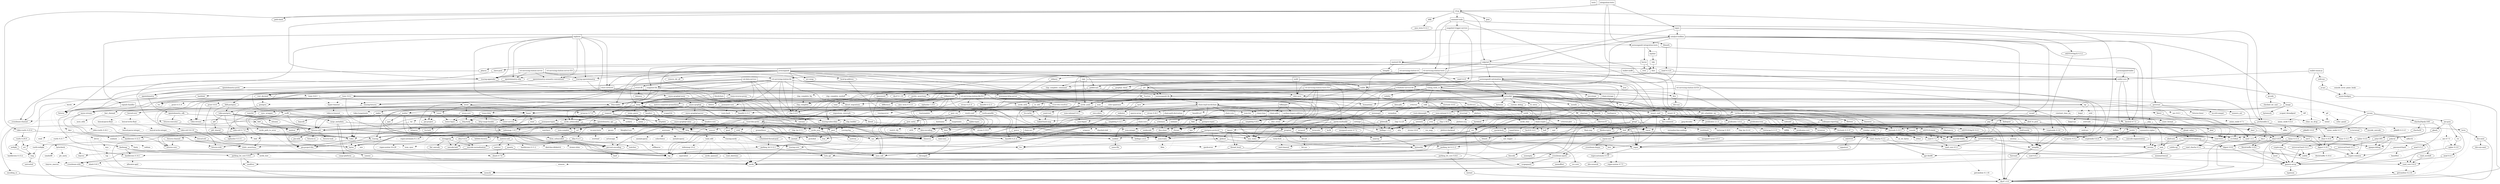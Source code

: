 digraph {
    0 [ label = "tests" shape = box]
    1 [ label = "catalyst-toolbox" shape = box]
    2 [ label = "chain-addr" shape = box]
    3 [ label = "chain-core" shape = box]
    4 [ label = "chain-ser" shape = box]
    5 [ label = "chain-crypto" shape = box]
    6 [ label = "typed-bytes" shape = box]
    7 [ label = "chain-impl-mockchain" shape = box]
    8 [ label = "cardano-legacy-address" shape = box]
    9 [ label = "chain-time" shape = box]
    10 [ label = "chain-vote" shape = box]
    11 [ label = "imhamt" shape = box]
    12 [ label = "sparse-array" shape = box]
    13 [ label = "chain-storage" shape = box]
    14 [ label = "jcli" shape = box]
    15 [ label = "jormungandr-lib" shape = box]
    16 [ label = "jormungandr-automation" shape = box]
    17 [ label = "jortestkit" shape = box]
    18 [ label = "jormungandr-integration-tests" shape = box]
    19 [ label = "hersir" shape = box]
    20 [ label = "thor" shape = box]
    21 [ label = "loki" shape = box]
    22 [ label = "mjolnir" shape = box]
    23 [ label = "snapshot-lib" shape = box]
    24 [ label = "symmetric-cipher" shape = box]
    25 [ label = "vit-servicing-station-lib" shape = box]
    26 [ label = "event-db" shape = box]
    27 [ label = "vit-servicing-station-tests" shape = box]
    28 [ label = "wallet" shape = box]
    29 [ label = "chain-path-derivation" shape = box]
    30 [ label = "hdkeygen" shape = box]
    31 [ label = "chain-network" shape = box]
    32 [ label = "jormungandrwallet" shape = box]
    33 [ label = "wallet-core" shape = box]
    34 [ label = "wallet-wasm-js" shape = box]
    35 [ label = "wallet-uniffi" shape = box]
    36 [ label = "jormungandr" shape = box]
    37 [ label = "explorer" shape = box]
    38 [ label = "settings" shape = box]
    39 [ label = "blockchain" shape = box]
    40 [ label = "vit-servicing-station-cli" shape = box]
    41 [ label = "vit-servicing-station-server" shape = box]
    42 [ label = "iapyx" shape = box]
    43 [ label = "valgrind" shape = box]
    44 [ label = "vitup" shape = box]
    45 [ label = "mainnet-lib" shape = box]
    46 [ label = "mainnet-tools" shape = box]
    47 [ label = "scheduler-service-lib" shape = box]
    48 [ label = "signals-handler" shape = box]
    49 [ label = "snapshot-trigger-service" shape = box]
    50 [ label = "voting_tools_rs" shape = box]
    51 [ label = "integration-tests" shape = box]
    52 [ label = "cat-data-service" shape = box]
    53 [ label = "audit" shape = box]
    54 [ label = "vit-servicing-station-cli-f10" shape = box]
    55 [ label = "vit-servicing-station-lib-f10" shape = box]
    56 [ label = "vit-servicing-station-server-f10" shape = box]
    57 [ label = "vit-servicing-station-tests-f10" shape = box]
    58 [ label = "sign" shape = box]
    59 [ label = "assert_fs" ]
    60 [ label = "bech32 0.8.1" ]
    61 [ label = "clap 4.4.6" ]
    62 [ label = "color-eyre" ]
    63 [ label = "csv" ]
    64 [ label = "fraction" ]
    65 [ label = "futures" ]
    66 [ label = "gag" ]
    67 [ label = "governor" ]
    68 [ label = "graphql_client" ]
    69 [ label = "hex" ]
    70 [ label = "image" ]
    71 [ label = "itertools 0.10.5" ]
    72 [ label = "once_cell" ]
    73 [ label = "qrcode" ]
    74 [ label = "quircs" ]
    75 [ label = "rand 0.8.5" ]
    76 [ label = "rand_chacha 0.3.1" ]
    77 [ label = "rayon" ]
    78 [ label = "regex" ]
    79 [ label = "reqwest" ]
    80 [ label = "rust_decimal" ]
    81 [ label = "serde" ]
    82 [ label = "serde_json" ]
    83 [ label = "serde_yaml" ]
    84 [ label = "sscanf" ]
    85 [ label = "thiserror" ]
    86 [ label = "time" ]
    87 [ label = "tokio" ]
    88 [ label = "tracing" ]
    89 [ label = "tracing-subscriber" ]
    90 [ label = "url" ]
    91 [ label = "cryptoxide 0.4.4" ]
    92 [ label = "proptest" ]
    93 [ label = "quickcheck" ]
    94 [ label = "curve25519-dalek-ng" ]
    95 [ label = "ed25519-bip32 0.4.1" ]
    96 [ label = "ed25519-dalek" ]
    97 [ label = "generic-array" ]
    98 [ label = "rand_core 0.6.4" ]
    99 [ label = "sha2 0.10.8" ]
    100 [ label = "lazy_static" ]
    101 [ label = "strum 0.24.1" ]
    102 [ label = "cbor_event" ]
    103 [ label = "base64 0.21.4" ]
    104 [ label = "const_format" ]
    105 [ label = "criterion" style = dashed]
    106 [ label = "data-pile" ]
    107 [ label = "sled" ]
    108 [ label = "tempfile" ]
    109 [ label = "base64 0.13.1" ]
    110 [ label = "bincode" ]
    111 [ label = "bytes" ]
    112 [ label = "clap_complete" ]
    113 [ label = "gtmpl" ]
    114 [ label = "rpassword" ]
    115 [ label = "http" ]
    116 [ label = "humantime" ]
    117 [ label = "parity-multiaddr" ]
    118 [ label = "serde_with" ]
    119 [ label = "assert_cmd" ]
    120 [ label = "bytesize" ]
    121 [ label = "custom_debug" ]
    122 [ label = "flate2" ]
    123 [ label = "fs_extra" ]
    124 [ label = "json" ]
    125 [ label = "keynesis" ]
    126 [ label = "log" ]
    127 [ label = "netstat2" ]
    128 [ label = "os_info" ]
    129 [ label = "poldercast" ]
    130 [ label = "predicates 2.1.5" ]
    131 [ label = "prost 0.9.0" ]
    132 [ label = "semver" ]
    133 [ label = "sysinfo" ]
    134 [ label = "tar" ]
    135 [ label = "tokio-stream" ]
    136 [ label = "tonic 0.6.2" ]
    137 [ label = "warp" ]
    138 [ label = "zip" ]
    139 [ label = "console" ]
    140 [ label = "dialoguer" ]
    141 [ label = "indicatif" ]
    142 [ label = "sha-1" ]
    143 [ label = "sha2 0.9.9" ]
    144 [ label = "bech32 0.7.3" ]
    145 [ label = "yaml-rust" ]
    146 [ label = "ctrlc" ]
    147 [ label = "slave-pool" ]
    148 [ label = "cocoon" ]
    149 [ label = "dirs" ]
    150 [ label = "serde_test" style = dashed]
    151 [ label = "zeroize" ]
    152 [ label = "diesel" ]
    153 [ label = "diesel_migrations" ]
    154 [ label = "dotenv" ]
    155 [ label = "http-zipkin" ]
    156 [ label = "notify" ]
    157 [ label = "r2d2" ]
    158 [ label = "simplelog 0.8.0" ]
    159 [ label = "tracing-futures" ]
    160 [ label = "bb8" ]
    161 [ label = "bb8-postgres" ]
    162 [ label = "chrono" ]
    163 [ label = "dotenvy" ]
    164 [ label = "tokio-postgres" ]
    165 [ label = "cfg-if 0.1.10" ]
    166 [ label = "dyn-clone" ]
    167 [ label = "fake" ]
    168 [ label = "hyper" ]
    169 [ label = "postgres" ]
    170 [ label = "pretty_assertions" ]
    171 [ label = "rand 0.7.3" ]
    172 [ label = "rand_core 0.5.1" ]
    173 [ label = "refinery" ]
    174 [ label = "hashlink" ]
    175 [ label = "http-body" ]
    176 [ label = "pin-project" ]
    177 [ label = "clear_on_drop" ]
    178 [ label = "console_error_panic_hook" style = dashed]
    179 [ label = "getrandom 0.2.10" ]
    180 [ label = "js-sys" ]
    181 [ label = "wasm-bindgen" ]
    182 [ label = "web-sys" ]
    183 [ label = "uniffi" ]
    184 [ label = "arc-swap" ]
    185 [ label = "jsonrpsee-core" ]
    186 [ label = "jsonrpsee-http-server" ]
    187 [ label = "linked-hash-map" ]
    188 [ label = "local-ip-address" ]
    189 [ label = "lru" ]
    190 [ label = "opentelemetry" ]
    191 [ label = "opentelemetry-otlp" ]
    192 [ label = "opentelemetry-semantic-conventions" ]
    193 [ label = "prometheus" style = dashed]
    194 [ label = "tokio-util 0.6.10" ]
    195 [ label = "tracing-appender" ]
    196 [ label = "tracing-opentelemetry" ]
    197 [ label = "trust-dns-resolver" ]
    198 [ label = "anyhow" ]
    199 [ label = "async-graphql" ]
    200 [ label = "async-graphql-warp" ]
    201 [ label = "futures-channel" ]
    202 [ label = "futures-util" ]
    203 [ label = "ed25519-bip32 0.3.2" ]
    204 [ label = "prettytable-rs" ]
    205 [ label = "warp-reverse-proxy" ]
    206 [ label = "diffy" ]
    207 [ label = "glob" ]
    208 [ label = "path-slash" ]
    209 [ label = "rustls 0.20.9" ]
    210 [ label = "rustls-pemfile" ]
    211 [ label = "tempdir" ]
    212 [ label = "tokio-rustls 0.23.4" ]
    213 [ label = "uuid 0.8.2" ]
    214 [ label = "walkdir" ]
    215 [ label = "cardano-serialization-lib" ]
    216 [ label = "pharos" ]
    217 [ label = "job_scheduler_ng" ]
    218 [ label = "num-traits" ]
    219 [ label = "uuid 1.4.1" ]
    220 [ label = "bytekind" ]
    221 [ label = "cddl" ]
    222 [ label = "ciborium" ]
    223 [ label = "dashmap" ]
    224 [ label = "microtype" ]
    225 [ label = "nonempty" ]
    226 [ label = "validity" ]
    227 [ label = "cfg-if 1.0.0" ]
    228 [ label = "libmath" ]
    229 [ label = "rand_chacha 0.2.2" ]
    230 [ label = "axum" ]
    231 [ label = "metrics" ]
    232 [ label = "metrics-exporter-prometheus" ]
    233 [ label = "tower-http" ]
    234 [ label = "clap_complete_command" ]
    235 [ label = "base64 0.12.3" ]
    236 [ label = "structopt" ]
    237 [ label = "itertools 0.9.0" ]
    238 [ label = "strum 0.21.0" ]
    239 [ label = "anstyle" ]
    240 [ label = "doc-comment" ]
    241 [ label = "globwalk" ]
    242 [ label = "predicates 3.0.4" ]
    243 [ label = "predicates-core" ]
    244 [ label = "predicates-tree" ]
    245 [ label = "clap_builder" ]
    246 [ label = "backtrace" ]
    247 [ label = "color-spantrace" style = dashed]
    248 [ label = "eyre" ]
    249 [ label = "indenter" ]
    250 [ label = "owo-colors" ]
    251 [ label = "tracing-error" style = dashed]
    252 [ label = "csv-core" ]
    253 [ label = "itoa" ]
    254 [ label = "ryu" ]
    255 [ label = "num" ]
    256 [ label = "futures-core" ]
    257 [ label = "futures-executor" ]
    258 [ label = "futures-io" ]
    259 [ label = "futures-sink" ]
    260 [ label = "futures-task" ]
    261 [ label = "filedescriptor" ]
    262 [ label = "futures-timer" style = dashed]
    263 [ label = "no-std-compat" ]
    264 [ label = "nonzero_ext" ]
    265 [ label = "parking_lot 0.12.1" ]
    266 [ label = "smallvec" ]
    267 [ label = "bytemuck" ]
    268 [ label = "byteorder" ]
    269 [ label = "color_quant" ]
    270 [ label = "gif" style = dashed]
    271 [ label = "jpeg-decoder" style = dashed]
    272 [ label = "num-iter" ]
    273 [ label = "num-rational 0.3.2" ]
    274 [ label = "png" style = dashed]
    275 [ label = "scoped_threadpool" style = dashed]
    276 [ label = "tiff" style = dashed]
    277 [ label = "either" ]
    278 [ label = "checked_int_cast" ]
    279 [ label = "ppv-lite86" ]
    280 [ label = "rayon-core" ]
    281 [ label = "aho-corasick" ]
    282 [ label = "memchr" ]
    283 [ label = "regex-automata 0.3.9" ]
    284 [ label = "regex-syntax 0.7.5" ]
    285 [ label = "serde_urlencoded" ]
    286 [ label = "tower-service" ]
    287 [ label = "arrayvec 0.7.4" ]
    288 [ label = "borsh" style = dashed]
    289 [ label = "rkyv" style = dashed]
    290 [ label = "indexmap 1.9.3" ]
    291 [ label = "deranged" ]
    292 [ label = "time-core" ]
    293 [ label = "mio" style = dashed]
    294 [ label = "num_cpus" style = dashed]
    295 [ label = "pin-project-lite" ]
    296 [ label = "tracing-core" ]
    297 [ label = "matchers" style = dashed]
    298 [ label = "nu-ansi-term" style = dashed]
    299 [ label = "sharded-slab" style = dashed]
    300 [ label = "thread_local" ]
    301 [ label = "tracing-log" style = dashed]
    302 [ label = "tracing-serde" style = dashed]
    303 [ label = "form_urlencoded" ]
    304 [ label = "idna 0.4.0" ]
    305 [ label = "percent-encoding" ]
    306 [ label = "bit-set" style = dashed]
    307 [ label = "bit-vec" style = dashed]
    308 [ label = "bitflags 2.4.0" ]
    309 [ label = "rand_xorshift" ]
    310 [ label = "rusty-fork" style = dashed]
    311 [ label = "unarray" ]
    312 [ label = "env_logger" style = dashed]
    313 [ label = "digest 0.9.0" ]
    314 [ label = "subtle-ng" ]
    315 [ label = "curve25519-dalek" ]
    316 [ label = "ed25519" ]
    317 [ label = "typenum" ]
    318 [ label = "digest 0.10.7" ]
    319 [ label = "atty" style = dashed]
    320 [ label = "cast" style = dashed]
    321 [ label = "clap 2.34.0" ]
    322 [ label = "criterion-plot" style = dashed]
    323 [ label = "oorandom" style = dashed]
    324 [ label = "plotters" style = dashed]
    325 [ label = "serde_cbor" style = dashed]
    326 [ label = "tinytemplate" style = dashed]
    327 [ label = "memmap2" ]
    328 [ label = "crc32fast" ]
    329 [ label = "crossbeam-epoch" ]
    330 [ label = "crossbeam-utils" ]
    331 [ label = "fxhash" ]
    332 [ label = "libc" ]
    333 [ label = "parking_lot 0.11.2" ]
    334 [ label = "fastrand" ]
    335 [ label = "gtmpl_value" ]
    336 [ label = "fnv" ]
    337 [ label = "arrayref" ]
    338 [ label = "bs58" ]
    339 [ label = "data-encoding" ]
    340 [ label = "multihash" ]
    341 [ label = "static_assertions" ]
    342 [ label = "unsigned-varint 0.7.2" ]
    343 [ label = "bstr" ]
    344 [ label = "wait-timeout" ]
    345 [ label = "miniz_oxide 0.7.1" style = dashed]
    346 [ label = "cryptoxide 0.3.6" ]
    347 [ label = "bitflags 1.3.2" ]
    348 [ label = "difflib" style = dashed]
    349 [ label = "float-cmp" style = dashed]
    350 [ label = "normalize-line-endings" style = dashed]
    351 [ label = "filetime" ]
    352 [ label = "tokio-util 0.7.9" ]
    353 [ label = "async-stream" ]
    354 [ label = "h2" style = dashed]
    355 [ label = "hyper-timeout" style = dashed]
    356 [ label = "tower" ]
    357 [ label = "tower-layer" ]
    358 [ label = "headers" ]
    359 [ label = "mime" ]
    360 [ label = "mime_guess" ]
    361 [ label = "multer" ]
    362 [ label = "scoped-tls" ]
    363 [ label = "tokio-rustls 0.24.1" style = dashed]
    364 [ label = "tokio-tungstenite" style = dashed]
    365 [ label = "aes 0.8.3" style = dashed]
    366 [ label = "bzip2" style = dashed]
    367 [ label = "constant_time_eq" style = dashed]
    368 [ label = "hmac 0.12.1" ]
    369 [ label = "pbkdf2 0.11.0" style = dashed]
    370 [ label = "sha1" ]
    371 [ label = "zstd" style = dashed]
    372 [ label = "unicode-width" ]
    373 [ label = "shell-words" ]
    374 [ label = "number_prefix" ]
    375 [ label = "block-buffer 0.9.0" ]
    376 [ label = "opaque-debug" ]
    377 [ label = "crossbeam-channel" ]
    378 [ label = "aes-gcm" ]
    379 [ label = "chacha20poly1305" ]
    380 [ label = "hmac 0.11.0" ]
    381 [ label = "pbkdf2 0.9.0" ]
    382 [ label = "dirs-sys" ]
    383 [ label = "libsqlite3-sys" style = dashed]
    384 [ label = "pq-sys" style = dashed]
    385 [ label = "migrations_internals" ]
    386 [ label = "zipkin" ]
    387 [ label = "scheduled-thread-pool" ]
    388 [ label = "termcolor" ]
    389 [ label = "fallible-iterator" ]
    390 [ label = "phf" ]
    391 [ label = "postgres-protocol" ]
    392 [ label = "postgres-types" ]
    393 [ label = "whoami" ]
    394 [ label = "unidecode" ]
    395 [ label = "url-escape" style = dashed]
    396 [ label = "httparse" ]
    397 [ label = "httpdate" ]
    398 [ label = "socket2" style = dashed]
    399 [ label = "want" ]
    400 [ label = "ansi_term 0.11.0" ]
    401 [ label = "difference" ]
    402 [ label = "getrandom 0.1.16" style = dashed]
    403 [ label = "refinery-core" ]
    404 [ label = "hashbrown 0.14.1" ]
    405 [ label = "camino" ]
    406 [ label = "cargo_metadata" ]
    407 [ label = "beef" ]
    408 [ label = "jsonrpsee-types" ]
    409 [ label = "rustc-hash" style = dashed]
    410 [ label = "globset" ]
    411 [ label = "unicase" ]
    412 [ label = "hashbrown 0.12.3" ]
    413 [ label = "opentelemetry_api" ]
    414 [ label = "opentelemetry_sdk" ]
    415 [ label = "opentelemetry-proto" ]
    416 [ label = "prost 0.11.9" style = dashed]
    417 [ label = "tonic 0.8.3" style = dashed]
    418 [ label = "protobuf" style = dashed]
    419 [ label = "slab" style = dashed]
    420 [ label = "lru-cache" ]
    421 [ label = "resolv-conf" style = dashed]
    422 [ label = "trust-dns-proto" ]
    423 [ label = "async-graphql-parser" ]
    424 [ label = "async-graphql-value" ]
    425 [ label = "fast_chemail" style = dashed]
    426 [ label = "pin-utils" ]
    427 [ label = "encode_unicode" ]
    428 [ label = "is-terminal" ]
    429 [ label = "term" ]
    430 [ label = "ansi_term 0.12.1" ]
    431 [ label = "ring" ]
    432 [ label = "sct" ]
    433 [ label = "webpki" ]
    434 [ label = "rand 0.4.6" ]
    435 [ label = "remove_dir_all" ]
    436 [ label = "same-file" ]
    437 [ label = "num-bigint" ]
    438 [ label = "num-integer" ]
    439 [ label = "schemars" ]
    440 [ label = "cron" ]
    441 [ label = "libm" style = dashed]
    442 [ label = "abnf_to_pest" ]
    443 [ label = "base16" ]
    444 [ label = "base64-url" style = dashed]
    445 [ label = "clap 3.2.25" style = dashed]
    446 [ label = "codespan-reporting" ]
    447 [ label = "hexf-parse" ]
    448 [ label = "itertools 0.11.0" ]
    449 [ label = "lexical-core" ]
    450 [ label = "pest_meta" ]
    451 [ label = "pest_vm" ]
    452 [ label = "simplelog 0.12.1" ]
    453 [ label = "uriparse" style = dashed]
    454 [ label = "ciborium-io" ]
    455 [ label = "ciborium-ll" ]
    456 [ label = "lock_api" ]
    457 [ label = "parking_lot_core 0.9.8" ]
    458 [ label = "secrecy" style = dashed]
    459 [ label = "rand 0.3.23" ]
    460 [ label = "axum-core" ]
    461 [ label = "matchit" ]
    462 [ label = "serde_path_to_error" style = dashed]
    463 [ label = "sync_wrapper" ]
    464 [ label = "ahash 0.7.6" ]
    465 [ label = "ipnet" ]
    466 [ label = "metrics-util" ]
    467 [ label = "quanta" ]
    468 [ label = "http-range-header" ]
    469 [ label = "clap_complete_fig" style = dashed]
    470 [ label = "clap_complete_nushell" style = dashed]
    471 [ label = "ignore" ]
    472 [ label = "termtree" ]
    473 [ label = "anstream" style = dashed]
    474 [ label = "clap_lex 0.5.1" ]
    475 [ label = "strsim 0.10.0" style = dashed]
    476 [ label = "rustc-demangle" ]
    477 [ label = "num-complex" ]
    478 [ label = "num-rational 0.4.1" ]
    479 [ label = "weezl" style = dashed]
    480 [ label = "deflate" style = dashed]
    481 [ label = "miniz_oxide 0.3.7" style = dashed]
    482 [ label = "miniz_oxide 0.4.4" style = dashed]
    483 [ label = "crossbeam-deque" ]
    484 [ label = "hashbrown 0.13.2" style = dashed]
    485 [ label = "bitvec" style = dashed]
    486 [ label = "bytecheck" style = dashed]
    487 [ label = "ptr_meta" style = dashed]
    488 [ label = "rend" style = dashed]
    489 [ label = "seahash" style = dashed]
    490 [ label = "tinyvec" ]
    491 [ label = "regex-automata 0.1.10" style = dashed]
    492 [ label = "overload" style = dashed]
    493 [ label = "unicode-bidi" ]
    494 [ label = "unicode-normalization" ]
    495 [ label = "quick-error" style = dashed]
    496 [ label = "subtle" ]
    497 [ label = "signature" ]
    498 [ label = "block-buffer 0.10.4" style = dashed]
    499 [ label = "crypto-common" ]
    500 [ label = "strsim 0.8.0" style = dashed]
    501 [ label = "textwrap 0.11.0" ]
    502 [ label = "vec_map" style = dashed]
    503 [ label = "plotters-backend" style = dashed]
    504 [ label = "plotters-svg" style = dashed]
    505 [ label = "half" ]
    506 [ label = "memoffset" ]
    507 [ label = "scopeguard" ]
    508 [ label = "instant" ]
    509 [ label = "parking_lot_core 0.8.6" ]
    510 [ label = "unsigned-varint 0.5.1" ]
    511 [ label = "adler" style = dashed]
    512 [ label = "tokio-io-timeout" style = dashed]
    513 [ label = "headers-core" ]
    514 [ label = "encoding_rs" ]
    515 [ label = "spin" ]
    516 [ label = "rustls 0.21.7" style = dashed]
    517 [ label = "tungstenite" style = dashed]
    518 [ label = "cipher 0.4.4" ]
    519 [ label = "bzip2-sys" style = dashed]
    520 [ label = "password-hash" style = dashed]
    521 [ label = "zstd-safe" style = dashed]
    522 [ label = "aead 0.4.3" ]
    523 [ label = "aes 0.7.5" style = dashed]
    524 [ label = "cipher 0.3.0" ]
    525 [ label = "ctr" ]
    526 [ label = "ghash" ]
    527 [ label = "aead 0.5.2" ]
    528 [ label = "chacha20" ]
    529 [ label = "poly1305" ]
    530 [ label = "crypto-mac" ]
    531 [ label = "lazycell" ]
    532 [ label = "zipkin-types" ]
    533 [ label = "phf_shared" ]
    534 [ label = "md-5" ]
    535 [ label = "stringprep" ]
    536 [ label = "try-lock" ]
    537 [ label = "siphasher 1.0.0" ]
    538 [ label = "toml" ]
    539 [ label = "ahash 0.8.3" style = dashed]
    540 [ label = "allocator-api2" style = dashed]
    541 [ label = "cargo-platform" ]
    542 [ label = "hostname" style = dashed]
    543 [ label = "idna 0.2.3" ]
    544 [ label = "pest" ]
    545 [ label = "ascii_utils" style = dashed]
    546 [ label = "dirs-next" ]
    547 [ label = "untrusted" ]
    548 [ label = "nom" ]
    549 [ label = "abnf" ]
    550 [ label = "pretty" ]
    551 [ label = "clap_lex 0.2.4" style = dashed]
    552 [ label = "textwrap 0.16.0" style = dashed]
    553 [ label = "lexical-parse-float" style = dashed]
    554 [ label = "lexical-parse-integer" style = dashed]
    555 [ label = "lexical-util" ]
    556 [ label = "lexical-write-float" style = dashed]
    557 [ label = "lexical-write-integer" style = dashed]
    558 [ label = "atomic-shim" style = dashed]
    559 [ label = "hashbrown 0.11.2" style = dashed]
    560 [ label = "sketches-ddsketch" style = dashed]
    561 [ label = "anstyle-parse" style = dashed]
    562 [ label = "anstyle-query" style = dashed]
    563 [ label = "colorchoice" style = dashed]
    564 [ label = "utf8parse" style = dashed]
    565 [ label = "adler32" style = dashed]
    566 [ label = "funty" style = dashed]
    567 [ label = "radium" style = dashed]
    568 [ label = "tap" style = dashed]
    569 [ label = "wyz" style = dashed]
    570 [ label = "simdutf8" style = dashed]
    571 [ label = "tinyvec_macros" style = dashed]
    572 [ label = "regex-syntax 0.6.29" style = dashed]
    573 [ label = "rustls-webpki" style = dashed]
    574 [ label = "utf-8" style = dashed]
    575 [ label = "inout" ]
    576 [ label = "base64ct" style = dashed]
    577 [ label = "zstd-sys" style = dashed]
    578 [ label = "polyval" ]
    579 [ label = "universal-hash 0.5.1" ]
    580 [ label = "siphasher 0.3.11" ]
    581 [ label = "finl_unicode" ]
    582 [ label = "serde_spanned" ]
    583 [ label = "toml_datetime" ]
    584 [ label = "toml_edit" style = dashed]
    585 [ label = "match_cfg" style = dashed]
    586 [ label = "matches" ]
    587 [ label = "ucd-trie" ]
    588 [ label = "dirs-sys-next" ]
    589 [ label = "minimal-lexical" ]
    590 [ label = "abnf-core" ]
    591 [ label = "arrayvec 0.5.2" ]
    592 [ label = "typed-arena" ]
    593 [ label = "unicode-segmentation" ]
    594 [ label = "os_str_bytes" style = dashed]
    595 [ label = "universal-hash 0.4.1" ]
    596 [ label = "indexmap 2.0.2" style = dashed]
    597 [ label = "winnow" style = dashed]
    598 [ label = "equivalent" style = dashed]
    1 -> 62 [ ]
    1 -> 66 [ ]
    1 -> 67 [ ]
    1 -> 18 [ ]
    1 -> 73 [ ]
    1 -> 74 [ ]
    1 -> 84 [ ]
    1 -> 24 [ ]
    1 -> 25 [ style = dotted]
    1 -> 28 [ ]
    2 -> 3 [ ]
    2 -> 5 [ ]
    3 -> 4 [ ]
    4 -> 85 [ ]
    5 -> 60 [ ]
    5 -> 94 [ ]
    5 -> 95 [ ]
    5 -> 96 [ ]
    5 -> 69 [ ]
    5 -> 92 [ style = dotted]
    5 -> 93 [ style = dotted]
    5 -> 77 [ ]
    5 -> 99 [ ]
    5 -> 6 [ ]
    7 -> 8 [ ]
    7 -> 2 [ ]
    7 -> 9 [ ]
    7 -> 10 [ ]
    7 -> 11 [ ]
    7 -> 12 [ ]
    7 -> 101 [ ]
    7 -> 88 [ ]
    8 -> 102 [ ]
    8 -> 95 [ ]
    9 -> 3 [ ]
    9 -> 92 [ style = dotted]
    9 -> 93 [ style = dotted]
    10 -> 103 [ ]
    10 -> 3 [ ]
    10 -> 5 [ ]
    10 -> 104 [ ]
    11 -> 92 [ style = dotted]
    11 -> 85 [ ]
    13 -> 105 [ style = dotted]
    13 -> 106 [ ]
    13 -> 98 [ style = dotted]
    13 -> 107 [ ]
    13 -> 108 [ style = dotted]
    13 -> 85 [ ]
    14 -> 110 [ ]
    14 -> 112 [ ]
    14 -> 113 [ ]
    14 -> 15 [ ]
    14 -> 79 [ ]
    14 -> 114 [ ]
    14 -> 83 [ ]
    15 -> 7 [ ]
    15 -> 115 [ ]
    15 -> 116 [ ]
    15 -> 117 [ ]
    15 -> 118 [ ]
    16 -> 119 [ ]
    16 -> 13 [ ]
    16 -> 68 [ ]
    16 -> 14 [ ]
    16 -> 17 [ ]
    16 -> 124 [ ]
    16 -> 127 [ ]
    16 -> 129 [ ]
    16 -> 136 [ ]
    16 -> 89 [ ]
    17 -> 59 [ ]
    17 -> 109 [ ]
    17 -> 60 [ ]
    17 -> 120 [ ]
    17 -> 63 [ ]
    17 -> 121 [ ]
    17 -> 140 [ ]
    17 -> 123 [ ]
    17 -> 69 [ ]
    17 -> 116 [ ]
    17 -> 141 [ ]
    17 -> 128 [ ]
    17 -> 130 [ ]
    17 -> 79 [ ]
    17 -> 132 [ ]
    17 -> 83 [ ]
    17 -> 142 [ ]
    17 -> 143 [ ]
    17 -> 133 [ ]
    17 -> 134 [ ]
    17 -> 137 [ ]
    17 -> 138 [ ]
    18 -> 144 [ ]
    18 -> 19 [ ]
    18 -> 22 [ ]
    19 -> 146 [ ]
    19 -> 147 [ ]
    19 -> 20 [ ]
    20 -> 148 [ ]
    20 -> 149 [ ]
    20 -> 16 [ ]
    21 -> 20 [ ]
    22 -> 21 [ ]
    23 -> 64 [ ]
    23 -> 15 [ ]
    23 -> 79 [ ]
    23 -> 80 [ ]
    23 -> 150 [ style = dotted]
    24 -> 91 [ ]
    24 -> 75 [ ]
    24 -> 85 [ ]
    24 -> 151 [ ]
    25 -> 61 [ ]
    25 -> 153 [ ]
    25 -> 154 [ ]
    25 -> 26 [ ]
    25 -> 155 [ ]
    25 -> 71 [ ]
    25 -> 156 [ ]
    25 -> 158 [ ]
    25 -> 23 [ ]
    25 -> 159 [ ]
    25 -> 89 [ ]
    25 -> 137 [ ]
    26 -> 161 [ ]
    26 -> 163 [ ]
    26 -> 80 [ ]
    26 -> 85 [ ]
    27 -> 119 [ ]
    27 -> 165 [ ]
    27 -> 166 [ ]
    27 -> 167 [ ]
    27 -> 17 [ ]
    27 -> 170 [ ]
    27 -> 173 [ ]
    27 -> 25 [ ]
    28 -> 174 [ ]
    28 -> 30 [ ]
    28 -> 71 [ ]
    28 -> 15 [ ]
    29 -> 85 [ ]
    30 -> 8 [ ]
    30 -> 2 [ ]
    30 -> 29 [ ]
    31 -> 5 [ ]
    31 -> 65 [ ]
    31 -> 85 [ ]
    31 -> 136 [ ]
    32 -> 33 [ ]
    33 -> 144 [ ]
    33 -> 24 [ ]
    33 -> 28 [ ]
    34 -> 177 [ ]
    34 -> 178 [ style = dotted]
    34 -> 33 [ ]
    34 -> 182 [ ]
    35 -> 183 [ ]
    35 -> 33 [ ]
    36 -> 184 [ ]
    36 -> 31 [ ]
    36 -> 13 [ ]
    36 -> 61 [ ]
    36 -> 155 [ ]
    36 -> 15 [ ]
    36 -> 186 [ ]
    36 -> 188 [ ]
    36 -> 191 [ ]
    36 -> 192 [ ]
    36 -> 129 [ ]
    36 -> 193 [ style = dotted]
    36 -> 79 [ ]
    36 -> 83 [ ]
    36 -> 195 [ ]
    36 -> 196 [ ]
    36 -> 197 [ ]
    36 -> 137 [ ]
    37 -> 198 [ ]
    37 -> 200 [ ]
    37 -> 31 [ ]
    37 -> 155 [ ]
    37 -> 18 [ ]
    37 -> 191 [ ]
    37 -> 192 [ ]
    37 -> 195 [ ]
    37 -> 196 [ ]
    38 -> 107 [ ]
    38 -> 85 [ ]
    39 -> 7 [ ]
    39 -> 189 [ ]
    40 -> 63 [ ]
    40 -> 25 [ ]
    41 -> 191 [ ]
    41 -> 192 [ ]
    41 -> 195 [ ]
    41 -> 196 [ ]
    41 -> 25 [ ]
    42 -> 1 [ ]
    42 -> 203 [ ]
    42 -> 204 [ ]
    42 -> 43 [ ]
    43 -> 16 [ ]
    43 -> 27 [ ]
    43 -> 33 [ ]
    43 -> 205 [ ]
    44 -> 206 [ ]
    44 -> 207 [ ]
    44 -> 46 [ ]
    44 -> 208 [ ]
    44 -> 212 [ ]
    44 -> 195 [ ]
    44 -> 213 [ ]
    44 -> 43 [ ]
    45 -> 215 [ ]
    45 -> 216 [ ]
    45 -> 23 [ ]
    45 -> 211 [ ]
    45 -> 20 [ ]
    46 -> 217 [ ]
    46 -> 45 [ ]
    46 -> 204 [ ]
    46 -> 49 [ ]
    46 -> 27 [ ]
    47 -> 162 [ ]
    47 -> 61 [ ]
    47 -> 65 [ ]
    47 -> 17 [ ]
    47 -> 219 [ ]
    48 -> 65 [ ]
    48 -> 87 [ ]
    49 -> 1 [ ]
    49 -> 47 [ ]
    49 -> 48 [ ]
    49 -> 50 [ ]
    50 -> 220 [ ]
    50 -> 215 [ ]
    50 -> 221 [ ]
    50 -> 61 [ ]
    50 -> 62 [ ]
    50 -> 223 [ ]
    50 -> 149 [ ]
    50 -> 224 [ ]
    50 -> 225 [ ]
    50 -> 92 [ ]
    50 -> 77 [ ]
    50 -> 80 [ ]
    50 -> 226 [ ]
    51 -> 42 [ ]
    51 -> 228 [ ]
    51 -> 229 [ ]
    51 -> 44 [ ]
    52 -> 230 [ ]
    52 -> 61 [ ]
    52 -> 26 [ ]
    52 -> 232 [ ]
    52 -> 118 [ ]
    52 -> 233 [ ]
    52 -> 89 [ ]
    53 -> 13 [ ]
    53 -> 234 [ ]
    53 -> 62 [ ]
    53 -> 83 [ ]
    53 -> 28 [ ]
    54 -> 63 [ ]
    54 -> 171 [ ]
    54 -> 108 [ ]
    54 -> 55 [ ]
    55 -> 235 [ ]
    55 -> 153 [ ]
    55 -> 154 [ ]
    55 -> 155 [ ]
    55 -> 237 [ ]
    55 -> 156 [ ]
    55 -> 158 [ ]
    55 -> 236 [ ]
    55 -> 238 [ ]
    55 -> 159 [ ]
    55 -> 89 [ ]
    55 -> 137 [ ]
    56 -> 195 [ ]
    56 -> 55 [ ]
    57 -> 119 [ ]
    57 -> 165 [ ]
    57 -> 7 [ ]
    57 -> 166 [ ]
    57 -> 167 [ ]
    57 -> 17 [ ]
    57 -> 170 [ ]
    57 -> 55 [ ]
    58 -> 13 [ ]
    58 -> 234 [ ]
    58 -> 62 [ ]
    58 -> 83 [ ]
    58 -> 28 [ ]
    59 -> 240 [ ]
    59 -> 241 [ ]
    59 -> 242 [ ]
    59 -> 244 [ ]
    59 -> 108 [ ]
    61 -> 245 [ ]
    62 -> 246 [ ]
    62 -> 247 [ style = dotted]
    62 -> 248 [ ]
    63 -> 252 [ ]
    63 -> 253 [ ]
    63 -> 254 [ ]
    63 -> 81 [ ]
    64 -> 100 [ style = dotted]
    64 -> 255 [ ]
    65 -> 257 [ style = dotted]
    66 -> 261 [ ]
    66 -> 108 [ ]
    67 -> 65 [ style = dotted]
    67 -> 262 [ style = dotted]
    67 -> 263 [ ]
    67 -> 264 [ ]
    67 -> 265 [ ]
    67 -> 75 [ style = dotted]
    68 -> 82 [ ]
    70 -> 267 [ ]
    70 -> 270 [ style = dotted]
    70 -> 272 [ ]
    70 -> 273 [ ]
    70 -> 274 [ style = dotted]
    70 -> 275 [ style = dotted]
    70 -> 276 [ style = dotted]
    71 -> 277 [ ]
    73 -> 278 [ ]
    73 -> 70 [ style = dotted]
    74 -> 218 [ ]
    74 -> 85 [ ]
    75 -> 76 [ style = dotted]
    76 -> 279 [ ]
    76 -> 98 [ ]
    77 -> 277 [ ]
    77 -> 280 [ ]
    78 -> 283 [ ]
    79 -> 103 [ ]
    79 -> 202 [ ]
    79 -> 115 [ ]
    79 -> 82 [ style = dotted]
    79 -> 285 [ ]
    79 -> 286 [ ]
    79 -> 90 [ ]
    80 -> 287 [ ]
    80 -> 288 [ style = dotted]
    80 -> 169 [ style = dotted]
    80 -> 289 [ style = dotted]
    82 -> 253 [ ]
    82 -> 254 [ ]
    82 -> 81 [ ]
    83 -> 290 [ ]
    83 -> 254 [ ]
    83 -> 145 [ ]
    84 -> 104 [ ]
    84 -> 100 [ ]
    84 -> 78 [ ]
    86 -> 291 [ ]
    86 -> 253 [ style = dotted]
    86 -> 292 [ ]
    87 -> 111 [ style = dotted]
    87 -> 293 [ style = dotted]
    87 -> 294 [ style = dotted]
    87 -> 265 [ style = dotted]
    87 -> 295 [ ]
    88 -> 227 [ ]
    88 -> 126 [ style = dotted]
    88 -> 295 [ ]
    88 -> 296 [ ]
    89 -> 297 [ style = dotted]
    89 -> 298 [ style = dotted]
    89 -> 78 [ style = dotted]
    89 -> 82 [ style = dotted]
    89 -> 299 [ style = dotted]
    89 -> 266 [ style = dotted]
    89 -> 300 [ style = dotted]
    89 -> 86 [ style = dotted]
    89 -> 88 [ style = dotted]
    89 -> 301 [ style = dotted]
    89 -> 302 [ style = dotted]
    90 -> 303 [ ]
    90 -> 304 [ ]
    90 -> 81 [ style = dotted]
    92 -> 306 [ style = dotted]
    92 -> 308 [ ]
    92 -> 100 [ style = dotted]
    92 -> 218 [ ]
    92 -> 75 [ ]
    92 -> 309 [ ]
    92 -> 284 [ style = dotted]
    92 -> 310 [ style = dotted]
    92 -> 311 [ ]
    93 -> 312 [ style = dotted]
    93 -> 171 [ ]
    94 -> 268 [ ]
    94 -> 313 [ ]
    94 -> 98 [ ]
    94 -> 314 [ ]
    94 -> 151 [ ]
    95 -> 91 [ ]
    96 -> 315 [ ]
    96 -> 316 [ ]
    96 -> 171 [ style = dotted]
    96 -> 81 [ style = dotted]
    96 -> 143 [ ]
    97 -> 317 [ ]
    98 -> 179 [ style = dotted]
    99 -> 318 [ ]
    105 -> 321 [ style = dashed]
    105 -> 322 [ style = dashed]
    105 -> 63 [ style = dashed]
    105 -> 65 [ style = dotted]
    105 -> 100 [ style = dashed]
    105 -> 323 [ style = dashed]
    105 -> 324 [ style = dashed]
    105 -> 77 [ style = dashed]
    105 -> 78 [ style = dashed]
    105 -> 325 [ style = dashed]
    105 -> 326 [ style = dashed]
    105 -> 87 [ style = dotted]
    105 -> 214 [ style = dashed]
    106 -> 327 [ ]
    107 -> 328 [ ]
    107 -> 329 [ ]
    107 -> 331 [ ]
    107 -> 332 [ ]
    107 -> 126 [ ]
    107 -> 333 [ ]
    108 -> 227 [ ]
    108 -> 334 [ ]
    110 -> 81 [ ]
    111 -> 81 [ style = dotted]
    112 -> 61 [ ]
    113 -> 335 [ ]
    113 -> 71 [ ]
    113 -> 100 [ ]
    113 -> 305 [ ]
    114 -> 82 [ ]
    115 -> 111 [ ]
    115 -> 336 [ ]
    115 -> 253 [ ]
    117 -> 337 [ ]
    117 -> 338 [ ]
    117 -> 268 [ ]
    117 -> 339 [ ]
    117 -> 340 [ ]
    117 -> 341 [ ]
    117 -> 342 [ ]
    117 -> 90 [ style = dotted]
    118 -> 109 [ style = dotted]
    118 -> 162 [ style = dotted]
    118 -> 69 [ style = dotted]
    118 -> 290 [ style = dotted]
    118 -> 82 [ style = dotted]
    118 -> 86 [ style = dotted]
    119 -> 343 [ ]
    119 -> 240 [ ]
    119 -> 242 [ ]
    119 -> 244 [ ]
    119 -> 344 [ ]
    122 -> 328 [ ]
    122 -> 345 [ style = dotted]
    125 -> 346 [ ]
    125 -> 69 [ ]
    125 -> 76 [ ]
    125 -> 85 [ ]
    126 -> 81 [ style = dotted]
    127 -> 347 [ ]
    127 -> 332 [ ]
    127 -> 85 [ ]
    128 -> 126 [ ]
    129 -> 125 [ ]
    129 -> 189 [ ]
    130 -> 348 [ style = dotted]
    130 -> 349 [ style = dotted]
    130 -> 71 [ ]
    130 -> 350 [ style = dotted]
    130 -> 243 [ ]
    130 -> 78 [ style = dotted]
    131 -> 111 [ ]
    132 -> 81 [ style = dotted]
    133 -> 77 [ style = dotted]
    134 -> 351 [ ]
    135 -> 352 [ style = dotted]
    136 -> 353 [ ]
    136 -> 109 [ ]
    136 -> 355 [ style = dotted]
    136 -> 305 [ ]
    136 -> 131 [ style = dotted]
    136 -> 135 [ ]
    136 -> 194 [ ]
    136 -> 356 [ style = dotted]
    136 -> 159 [ style = dotted]
    137 -> 358 [ ]
    137 -> 168 [ ]
    137 -> 360 [ ]
    137 -> 361 [ style = dotted]
    137 -> 176 [ ]
    137 -> 210 [ ]
    137 -> 362 [ ]
    137 -> 82 [ ]
    137 -> 285 [ ]
    137 -> 363 [ style = dotted]
    137 -> 135 [ ]
    137 -> 364 [ style = dotted]
    138 -> 365 [ style = dotted]
    138 -> 268 [ ]
    138 -> 366 [ style = dotted]
    138 -> 367 [ style = dotted]
    138 -> 122 [ style = dotted]
    138 -> 369 [ style = dotted]
    138 -> 370 [ style = dotted]
    138 -> 86 [ style = dotted]
    138 -> 371 [ style = dotted]
    139 -> 100 [ ]
    139 -> 332 [ ]
    139 -> 372 [ style = dotted]
    140 -> 139 [ ]
    140 -> 373 [ ]
    140 -> 108 [ style = dotted]
    140 -> 151 [ style = dotted]
    141 -> 139 [ ]
    141 -> 374 [ ]
    141 -> 78 [ ]
    142 -> 375 [ ]
    142 -> 227 [ ]
    142 -> 313 [ ]
    142 -> 376 [ ]
    143 -> 375 [ ]
    143 -> 227 [ ]
    143 -> 313 [ ]
    143 -> 376 [ ]
    145 -> 187 [ ]
    147 -> 377 [ ]
    148 -> 378 [ ]
    148 -> 379 [ ]
    148 -> 381 [ ]
    148 -> 75 [ ]
    149 -> 382 [ ]
    150 -> 81 [ style = dashed]
    152 -> 347 [ style = dotted]
    152 -> 268 [ ]
    152 -> 162 [ style = dotted]
    152 -> 383 [ style = dotted]
    152 -> 384 [ style = dotted]
    152 -> 157 [ style = dotted]
    152 -> 82 [ style = dotted]
    153 -> 385 [ ]
    155 -> 115 [ ]
    155 -> 386 [ ]
    156 -> 347 [ ]
    156 -> 377 [ style = dotted]
    156 -> 351 [ ]
    156 -> 332 [ ]
    156 -> 214 [ ]
    157 -> 126 [ ]
    157 -> 387 [ ]
    158 -> 162 [ ]
    158 -> 126 [ ]
    158 -> 388 [ style = dotted]
    159 -> 176 [ style = dotted]
    159 -> 88 [ ]
    160 -> 202 [ ]
    160 -> 87 [ ]
    161 -> 160 [ ]
    161 -> 164 [ ]
    162 -> 218 [ ]
    162 -> 81 [ style = dotted]
    164 -> 202 [ ]
    164 -> 305 [ ]
    164 -> 390 [ ]
    164 -> 392 [ ]
    164 -> 352 [ ]
    164 -> 393 [ ]
    167 -> 162 [ style = dotted]
    167 -> 115 [ style = dotted]
    167 -> 75 [ ]
    167 -> 394 [ ]
    167 -> 395 [ style = dotted]
    168 -> 354 [ style = dotted]
    168 -> 175 [ ]
    168 -> 396 [ ]
    168 -> 397 [ ]
    168 -> 398 [ style = dotted]
    168 -> 286 [ ]
    168 -> 399 [ ]
    169 -> 164 [ ]
    170 -> 400 [ ]
    170 -> 401 [ ]
    171 -> 172 [ ]
    172 -> 402 [ style = dotted]
    173 -> 403 [ ]
    174 -> 404 [ ]
    175 -> 115 [ ]
    175 -> 295 [ ]
    178 -> 181 [ style = dashed]
    179 -> 227 [ ]
    180 -> 181 [ ]
    181 -> 227 [ ]
    182 -> 180 [ ]
    183 -> 198 [ ]
    183 -> 111 [ ]
    183 -> 406 [ ]
    183 -> 126 [ ]
    183 -> 72 [ ]
    183 -> 341 [ ]
    185 -> 287 [ style = dotted]
    185 -> 168 [ style = dotted]
    185 -> 408 [ ]
    185 -> 75 [ style = dotted]
    185 -> 409 [ style = dotted]
    186 -> 410 [ ]
    186 -> 185 [ ]
    186 -> 100 [ ]
    186 -> 411 [ ]
    188 -> 85 [ ]
    189 -> 412 [ style = dotted]
    190 -> 414 [ ]
    191 -> 415 [ ]
    192 -> 190 [ ]
    193 -> 336 [ style = dashed]
    193 -> 100 [ style = dashed]
    193 -> 282 [ style = dashed]
    193 -> 265 [ style = dashed]
    193 -> 418 [ style = dotted]
    193 -> 85 [ style = dashed]
    194 -> 256 [ ]
    194 -> 259 [ ]
    194 -> 419 [ style = dotted]
    194 -> 87 [ ]
    195 -> 377 [ ]
    195 -> 89 [ ]
    196 -> 190 [ ]
    196 -> 89 [ ]
    197 -> 420 [ ]
    197 -> 421 [ style = dotted]
    197 -> 422 [ ]
    199 -> 423 [ ]
    199 -> 353 [ ]
    199 -> 109 [ ]
    199 -> 425 [ style = dotted]
    199 -> 361 [ ]
    199 -> 218 [ ]
    199 -> 72 [ ]
    199 -> 78 [ ]
    199 -> 285 [ ]
    199 -> 341 [ ]
    199 -> 108 [ ]
    200 -> 199 [ ]
    200 -> 137 [ ]
    201 -> 256 [ ]
    201 -> 259 [ style = dotted]
    202 -> 201 [ style = dotted]
    202 -> 258 [ style = dotted]
    202 -> 260 [ ]
    202 -> 282 [ style = dotted]
    202 -> 295 [ ]
    202 -> 426 [ ]
    202 -> 419 [ style = dotted]
    203 -> 346 [ ]
    204 -> 63 [ style = dotted]
    204 -> 427 [ ]
    204 -> 428 [ ]
    204 -> 100 [ ]
    204 -> 429 [ ]
    204 -> 372 [ ]
    205 -> 100 [ ]
    205 -> 79 [ ]
    205 -> 137 [ ]
    206 -> 430 [ ]
    209 -> 126 [ style = dotted]
    209 -> 432 [ ]
    209 -> 433 [ ]
    210 -> 103 [ ]
    211 -> 434 [ ]
    211 -> 435 [ ]
    212 -> 209 [ ]
    212 -> 87 [ ]
    213 -> 179 [ style = dotted]
    213 -> 81 [ style = dotted]
    214 -> 436 [ ]
    215 -> 144 [ ]
    215 -> 102 [ ]
    215 -> 177 [ ]
    215 -> 95 [ ]
    215 -> 69 [ ]
    215 -> 71 [ ]
    215 -> 187 [ ]
    215 -> 437 [ ]
    215 -> 75 [ ]
    215 -> 439 [ ]
    215 -> 143 [ ]
    216 -> 65 [ ]
    217 -> 440 [ ]
    217 -> 219 [ ]
    218 -> 441 [ style = dotted]
    219 -> 179 [ style = dotted]
    219 -> 81 [ style = dotted]
    220 -> 69 [ style = dotted]
    220 -> 81 [ ]
    220 -> 311 [ ]
    221 -> 442 [ ]
    221 -> 443 [ ]
    221 -> 444 [ style = dotted]
    221 -> 162 [ style = dotted]
    221 -> 222 [ style = dotted]
    221 -> 445 [ style = dotted]
    221 -> 446 [ ]
    221 -> 339 [ ]
    221 -> 447 [ ]
    221 -> 448 [ ]
    221 -> 449 [ ]
    221 -> 451 [ ]
    221 -> 78 [ ]
    221 -> 82 [ style = dotted]
    221 -> 452 [ ]
    221 -> 453 [ style = dotted]
    222 -> 455 [ ]
    222 -> 81 [ ]
    223 -> 404 [ ]
    223 -> 456 [ ]
    223 -> 72 [ ]
    223 -> 457 [ ]
    224 -> 458 [ style = dotted]
    225 -> 81 [ style = dotted]
    228 -> 459 [ ]
    229 -> 279 [ ]
    229 -> 172 [ ]
    230 -> 460 [ ]
    230 -> 347 [ ]
    230 -> 168 [ ]
    230 -> 461 [ ]
    230 -> 82 [ style = dotted]
    230 -> 462 [ style = dotted]
    230 -> 285 [ style = dotted]
    230 -> 463 [ ]
    230 -> 356 [ ]
    231 -> 464 [ ]
    232 -> 168 [ style = dotted]
    232 -> 465 [ style = dotted]
    232 -> 466 [ ]
    232 -> 85 [ ]
    233 -> 308 [ ]
    233 -> 202 [ ]
    233 -> 175 [ ]
    233 -> 468 [ ]
    233 -> 357 [ ]
    233 -> 286 [ ]
    234 -> 469 [ style = dotted]
    234 -> 470 [ style = dotted]
    236 -> 321 [ ]
    236 -> 100 [ ]
    237 -> 277 [ ]
    241 -> 347 [ ]
    241 -> 471 [ ]
    242 -> 239 [ ]
    242 -> 348 [ style = dotted]
    242 -> 448 [ ]
    242 -> 243 [ ]
    244 -> 243 [ ]
    244 -> 472 [ ]
    245 -> 473 [ style = dotted]
    245 -> 474 [ ]
    245 -> 475 [ style = dotted]
    246 -> 227 [ ]
    246 -> 476 [ ]
    247 -> 250 [ style = dashed]
    247 -> 251 [ style = dashed]
    248 -> 249 [ ]
    248 -> 72 [ ]
    251 -> 89 [ style = dashed]
    252 -> 282 [ ]
    255 -> 477 [ ]
    255 -> 272 [ ]
    255 -> 478 [ ]
    257 -> 202 [ ]
    261 -> 332 [ ]
    261 -> 85 [ ]
    265 -> 456 [ ]
    265 -> 457 [ ]
    270 -> 269 [ style = dashed]
    270 -> 479 [ style = dashed]
    271 -> 77 [ style = dotted]
    272 -> 438 [ ]
    273 -> 438 [ ]
    274 -> 347 [ style = dashed]
    274 -> 328 [ style = dashed]
    274 -> 480 [ style = dotted]
    274 -> 481 [ style = dashed]
    276 -> 271 [ style = dashed]
    276 -> 482 [ style = dashed]
    276 -> 479 [ style = dashed]
    280 -> 483 [ ]
    281 -> 282 [ style = dotted]
    283 -> 281 [ style = dotted]
    283 -> 284 [ style = dotted]
    285 -> 303 [ ]
    285 -> 253 [ ]
    285 -> 254 [ ]
    285 -> 81 [ ]
    288 -> 484 [ style = dashed]
    289 -> 485 [ style = dotted]
    289 -> 412 [ style = dotted]
    289 -> 488 [ style = dotted]
    289 -> 489 [ style = dashed]
    289 -> 490 [ style = dotted]
    289 -> 219 [ style = dotted]
    290 -> 412 [ ]
    290 -> 81 [ style = dotted]
    291 -> 81 [ style = dotted]
    293 -> 126 [ style = dotted]
    296 -> 72 [ style = dotted]
    297 -> 491 [ style = dashed]
    298 -> 492 [ style = dashed]
    299 -> 100 [ style = dashed]
    300 -> 227 [ ]
    300 -> 72 [ ]
    301 -> 100 [ style = dashed]
    301 -> 126 [ style = dashed]
    301 -> 296 [ style = dashed]
    302 -> 81 [ style = dashed]
    302 -> 296 [ style = dashed]
    303 -> 305 [ ]
    304 -> 493 [ ]
    304 -> 494 [ ]
    306 -> 307 [ style = dashed]
    309 -> 98 [ ]
    310 -> 336 [ style = dashed]
    310 -> 495 [ style = dashed]
    310 -> 108 [ style = dashed]
    310 -> 344 [ style = dotted]
    312 -> 126 [ style = dashed]
    312 -> 78 [ style = dotted]
    313 -> 97 [ ]
    315 -> 268 [ ]
    315 -> 313 [ ]
    315 -> 172 [ ]
    315 -> 496 [ ]
    315 -> 151 [ ]
    316 -> 497 [ ]
    318 -> 498 [ style = dotted]
    318 -> 499 [ ]
    318 -> 496 [ style = dotted]
    321 -> 319 [ style = dotted]
    321 -> 347 [ ]
    321 -> 500 [ style = dotted]
    321 -> 501 [ ]
    321 -> 502 [ style = dotted]
    322 -> 320 [ style = dashed]
    322 -> 71 [ style = dashed]
    324 -> 218 [ style = dashed]
    324 -> 504 [ style = dotted]
    325 -> 505 [ style = dashed]
    325 -> 81 [ style = dashed]
    326 -> 82 [ style = dashed]
    328 -> 227 [ ]
    329 -> 330 [ ]
    329 -> 506 [ ]
    329 -> 507 [ ]
    330 -> 227 [ ]
    331 -> 268 [ ]
    333 -> 456 [ ]
    333 -> 509 [ ]
    340 -> 97 [ ]
    340 -> 510 [ ]
    343 -> 283 [ style = dotted]
    343 -> 81 [ style = dotted]
    345 -> 511 [ style = dashed]
    349 -> 218 [ style = dotted]
    351 -> 227 [ ]
    352 -> 256 [ ]
    352 -> 259 [ ]
    352 -> 87 [ ]
    352 -> 88 [ style = dotted]
    353 -> 256 [ ]
    353 -> 295 [ ]
    354 -> 202 [ style = dashed]
    354 -> 115 [ style = dashed]
    354 -> 290 [ style = dashed]
    354 -> 352 [ style = dashed]
    355 -> 168 [ style = dashed]
    355 -> 512 [ style = dashed]
    356 -> 202 [ style = dotted]
    356 -> 290 [ style = dotted]
    356 -> 176 [ style = dotted]
    356 -> 75 [ style = dotted]
    356 -> 352 [ style = dotted]
    356 -> 357 [ ]
    356 -> 286 [ ]
    358 -> 103 [ ]
    358 -> 513 [ ]
    358 -> 397 [ ]
    358 -> 359 [ ]
    358 -> 370 [ ]
    360 -> 359 [ ]
    360 -> 411 [ ]
    361 -> 514 [ ]
    361 -> 202 [ ]
    361 -> 115 [ ]
    361 -> 396 [ ]
    361 -> 126 [ ]
    361 -> 359 [ ]
    361 -> 515 [ ]
    363 -> 516 [ style = dashed]
    363 -> 87 [ style = dashed]
    364 -> 202 [ style = dashed]
    364 -> 87 [ style = dashed]
    364 -> 517 [ style = dashed]
    365 -> 518 [ style = dashed]
    366 -> 519 [ style = dashed]
    368 -> 318 [ ]
    369 -> 368 [ style = dotted]
    369 -> 520 [ style = dotted]
    369 -> 99 [ style = dotted]
    370 -> 318 [ ]
    371 -> 521 [ style = dashed]
    375 -> 97 [ ]
    377 -> 330 [ style = dotted]
    378 -> 522 [ ]
    378 -> 523 [ style = dotted]
    378 -> 525 [ ]
    378 -> 526 [ ]
    379 -> 527 [ ]
    379 -> 528 [ ]
    379 -> 529 [ ]
    380 -> 530 [ ]
    380 -> 313 [ ]
    381 -> 380 [ style = dotted]
    381 -> 143 [ style = dotted]
    385 -> 152 [ ]
    386 -> 531 [ ]
    386 -> 126 [ ]
    386 -> 295 [ ]
    386 -> 75 [ ]
    386 -> 532 [ ]
    387 -> 265 [ ]
    390 -> 533 [ ]
    391 -> 103 [ ]
    391 -> 268 [ ]
    391 -> 111 [ ]
    391 -> 389 [ ]
    391 -> 368 [ ]
    391 -> 534 [ ]
    391 -> 282 [ ]
    391 -> 75 [ ]
    391 -> 99 [ ]
    391 -> 535 [ ]
    392 -> 162 [ style = dotted]
    392 -> 391 [ ]
    392 -> 82 [ style = dotted]
    395 -> 305 [ style = dashed]
    399 -> 536 [ ]
    402 -> 227 [ style = dashed]
    403 -> 100 [ ]
    403 -> 169 [ style = dotted]
    403 -> 78 [ ]
    403 -> 537 [ ]
    403 -> 85 [ ]
    403 -> 86 [ ]
    403 -> 538 [ ]
    403 -> 90 [ ]
    403 -> 214 [ ]
    404 -> 539 [ style = dotted]
    404 -> 540 [ style = dotted]
    405 -> 81 [ style = dotted]
    406 -> 405 [ ]
    406 -> 541 [ ]
    406 -> 132 [ ]
    406 -> 82 [ ]
    407 -> 81 [ style = dotted]
    408 -> 198 [ ]
    408 -> 407 [ ]
    408 -> 82 [ ]
    408 -> 85 [ ]
    408 -> 88 [ ]
    410 -> 343 [ ]
    410 -> 336 [ ]
    410 -> 126 [ style = dotted]
    410 -> 78 [ ]
    412 -> 464 [ style = dotted]
    413 -> 336 [ style = dotted]
    413 -> 202 [ ]
    413 -> 290 [ ]
    413 -> 72 [ ]
    413 -> 85 [ ]
    414 -> 377 [ style = dotted]
    414 -> 223 [ style = dotted]
    414 -> 257 [ ]
    414 -> 413 [ ]
    414 -> 305 [ style = dotted]
    414 -> 75 [ style = dotted]
    414 -> 135 [ style = dotted]
    415 -> 65 [ ]
    415 -> 190 [ ]
    415 -> 417 [ style = dotted]
    416 -> 111 [ style = dashed]
    417 -> 353 [ style = dashed]
    417 -> 230 [ style = dotted]
    417 -> 109 [ style = dashed]
    417 -> 355 [ style = dotted]
    417 -> 416 [ style = dotted]
    417 -> 135 [ style = dashed]
    417 -> 159 [ style = dotted]
    420 -> 187 [ ]
    421 -> 542 [ style = dotted]
    421 -> 495 [ style = dashed]
    422 -> 339 [ ]
    422 -> 202 [ ]
    422 -> 543 [ ]
    422 -> 465 [ ]
    422 -> 100 [ ]
    422 -> 75 [ ]
    422 -> 85 [ ]
    422 -> 87 [ style = dotted]
    422 -> 88 [ ]
    422 -> 90 [ ]
    423 -> 424 [ ]
    423 -> 544 [ ]
    424 -> 111 [ ]
    424 -> 290 [ ]
    424 -> 82 [ ]
    425 -> 545 [ style = dashed]
    429 -> 546 [ ]
    431 -> 547 [ ]
    432 -> 431 [ ]
    433 -> 431 [ ]
    437 -> 438 [ ]
    437 -> 81 [ style = dotted]
    438 -> 218 [ ]
    439 -> 166 [ ]
    439 -> 82 [ ]
    440 -> 162 [ ]
    440 -> 548 [ ]
    440 -> 72 [ ]
    442 -> 549 [ ]
    442 -> 290 [ ]
    442 -> 71 [ ]
    442 -> 550 [ ]
    444 -> 103 [ style = dashed]
    445 -> 319 [ style = dotted]
    445 -> 347 [ style = dashed]
    445 -> 551 [ style = dashed]
    445 -> 290 [ style = dashed]
    445 -> 72 [ style = dotted]
    445 -> 475 [ style = dotted]
    445 -> 388 [ style = dotted]
    445 -> 552 [ style = dashed]
    446 -> 388 [ ]
    446 -> 372 [ ]
    448 -> 277 [ ]
    449 -> 553 [ style = dotted]
    449 -> 556 [ style = dotted]
    450 -> 72 [ ]
    450 -> 544 [ ]
    451 -> 450 [ ]
    452 -> 126 [ ]
    452 -> 388 [ style = dotted]
    452 -> 86 [ ]
    453 -> 336 [ style = dashed]
    453 -> 100 [ style = dashed]
    455 -> 454 [ ]
    455 -> 505 [ ]
    456 -> 507 [ ]
    457 -> 227 [ ]
    457 -> 266 [ ]
    458 -> 81 [ style = dotted]
    458 -> 151 [ style = dashed]
    459 -> 332 [ ]
    459 -> 434 [ ]
    460 -> 202 [ ]
    460 -> 175 [ ]
    460 -> 359 [ ]
    460 -> 357 [ ]
    460 -> 286 [ ]
    462 -> 253 [ style = dashed]
    462 -> 81 [ style = dashed]
    466 -> 558 [ style = dotted]
    466 -> 329 [ style = dotted]
    466 -> 559 [ style = dotted]
    466 -> 231 [ ]
    466 -> 294 [ style = dotted]
    466 -> 333 [ style = dotted]
    466 -> 467 [ style = dotted]
    466 -> 560 [ style = dotted]
    467 -> 330 [ ]
    467 -> 72 [ ]
    469 -> 112 [ style = dashed]
    470 -> 112 [ style = dashed]
    471 -> 410 [ ]
    471 -> 100 [ ]
    471 -> 300 [ ]
    471 -> 214 [ ]
    473 -> 239 [ style = dashed]
    473 -> 561 [ style = dashed]
    473 -> 562 [ style = dotted]
    473 -> 563 [ style = dotted]
    477 -> 218 [ ]
    477 -> 81 [ style = dotted]
    478 -> 437 [ style = dotted]
    480 -> 565 [ style = dashed]
    480 -> 268 [ style = dashed]
    481 -> 565 [ style = dashed]
    482 -> 511 [ style = dashed]
    483 -> 329 [ style = dotted]
    484 -> 539 [ style = dotted]
    485 -> 566 [ style = dashed]
    485 -> 567 [ style = dashed]
    485 -> 569 [ style = dashed]
    486 -> 487 [ style = dashed]
    486 -> 570 [ style = dotted]
    488 -> 486 [ style = dotted]
    490 -> 571 [ style = dotted]
    491 -> 572 [ style = dotted]
    494 -> 490 [ ]
    498 -> 97 [ style = dashed]
    499 -> 97 [ ]
    499 -> 98 [ style = dotted]
    501 -> 372 [ ]
    504 -> 503 [ style = dashed]
    508 -> 227 [ ]
    509 -> 508 [ ]
    509 -> 266 [ ]
    512 -> 87 [ style = dashed]
    513 -> 115 [ ]
    514 -> 227 [ ]
    516 -> 126 [ style = dotted]
    516 -> 573 [ style = dashed]
    516 -> 432 [ style = dashed]
    517 -> 268 [ style = dashed]
    517 -> 339 [ style = dotted]
    517 -> 115 [ style = dotted]
    517 -> 396 [ style = dotted]
    517 -> 126 [ style = dashed]
    517 -> 75 [ style = dashed]
    517 -> 370 [ style = dotted]
    517 -> 85 [ style = dashed]
    517 -> 90 [ style = dotted]
    517 -> 574 [ style = dashed]
    518 -> 499 [ ]
    518 -> 575 [ ]
    518 -> 151 [ style = dotted]
    519 -> 332 [ style = dashed]
    520 -> 576 [ style = dashed]
    520 -> 98 [ style = dotted]
    520 -> 496 [ style = dashed]
    521 -> 577 [ style = dashed]
    522 -> 97 [ ]
    523 -> 227 [ style = dashed]
    523 -> 524 [ style = dashed]
    523 -> 376 [ style = dashed]
    524 -> 97 [ ]
    525 -> 524 [ ]
    526 -> 578 [ ]
    527 -> 499 [ ]
    528 -> 518 [ ]
    529 -> 376 [ ]
    529 -> 579 [ ]
    530 -> 97 [ ]
    530 -> 496 [ ]
    532 -> 339 [ ]
    533 -> 580 [ ]
    534 -> 318 [ ]
    535 -> 581 [ ]
    535 -> 493 [ ]
    535 -> 494 [ ]
    538 -> 584 [ style = dotted]
    539 -> 227 [ style = dashed]
    541 -> 81 [ ]
    542 -> 585 [ style = dashed]
    543 -> 586 [ ]
    543 -> 493 [ ]
    543 -> 494 [ ]
    544 -> 282 [ style = dotted]
    544 -> 85 [ style = dotted]
    544 -> 587 [ ]
    546 -> 227 [ ]
    546 -> 588 [ ]
    548 -> 282 [ ]
    548 -> 589 [ ]
    549 -> 590 [ ]
    550 -> 591 [ ]
    550 -> 126 [ ]
    550 -> 592 [ ]
    550 -> 593 [ ]
    551 -> 594 [ style = dashed]
    553 -> 554 [ style = dashed]
    554 -> 555 [ style = dashed]
    555 -> 341 [ ]
    556 -> 557 [ style = dashed]
    557 -> 555 [ style = dashed]
    559 -> 464 [ style = dotted]
    561 -> 564 [ style = dotted]
    569 -> 568 [ style = dashed]
    573 -> 431 [ style = dashed]
    575 -> 97 [ ]
    577 -> 332 [ style = dashed]
    578 -> 227 [ ]
    578 -> 376 [ ]
    578 -> 595 [ ]
    579 -> 499 [ ]
    579 -> 496 [ ]
    582 -> 81 [ style = dotted]
    583 -> 81 [ style = dotted]
    584 -> 596 [ style = dashed]
    584 -> 582 [ style = dotted]
    584 -> 583 [ style = dashed]
    584 -> 597 [ style = dashed]
    590 -> 548 [ ]
    595 -> 97 [ ]
    595 -> 496 [ ]
    596 -> 598 [ style = dashed]
    596 -> 404 [ style = dashed]
    597 -> 282 [ style = dotted]
}

